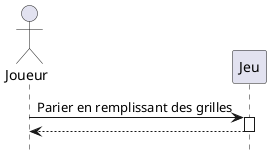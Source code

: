 @startuml

hide footbox


actor Joueur as user
participant Jeu as app

user -> app ++: Parier en remplissant des grilles

return

@enduml